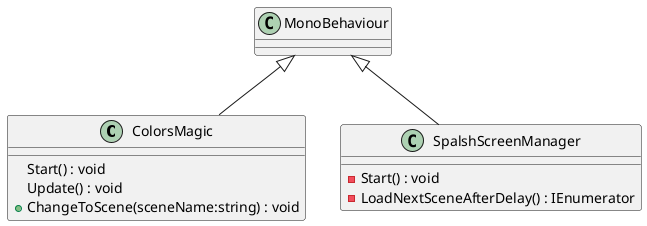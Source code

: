 @startuml
class ColorsMagic {
    Start() : void
    Update() : void
    + ChangeToScene(sceneName:string) : void
}
MonoBehaviour <|-- ColorsMagic
class SpalshScreenManager {
    - Start() : void
    - LoadNextSceneAfterDelay() : IEnumerator
}
MonoBehaviour <|-- SpalshScreenManager
@enduml
